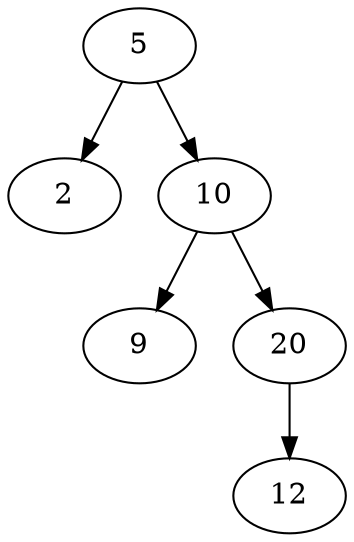 digraph arbol {
n5 [label = "5"];
n2 [label = "2"];
n10 [label = "10"];
n9 [label = "9"];
n20 [label = "20"];
n12 [label = "12"];

n5-> n2
n5-> n10
n10-> n9
n10-> n20
n20-> n12
}